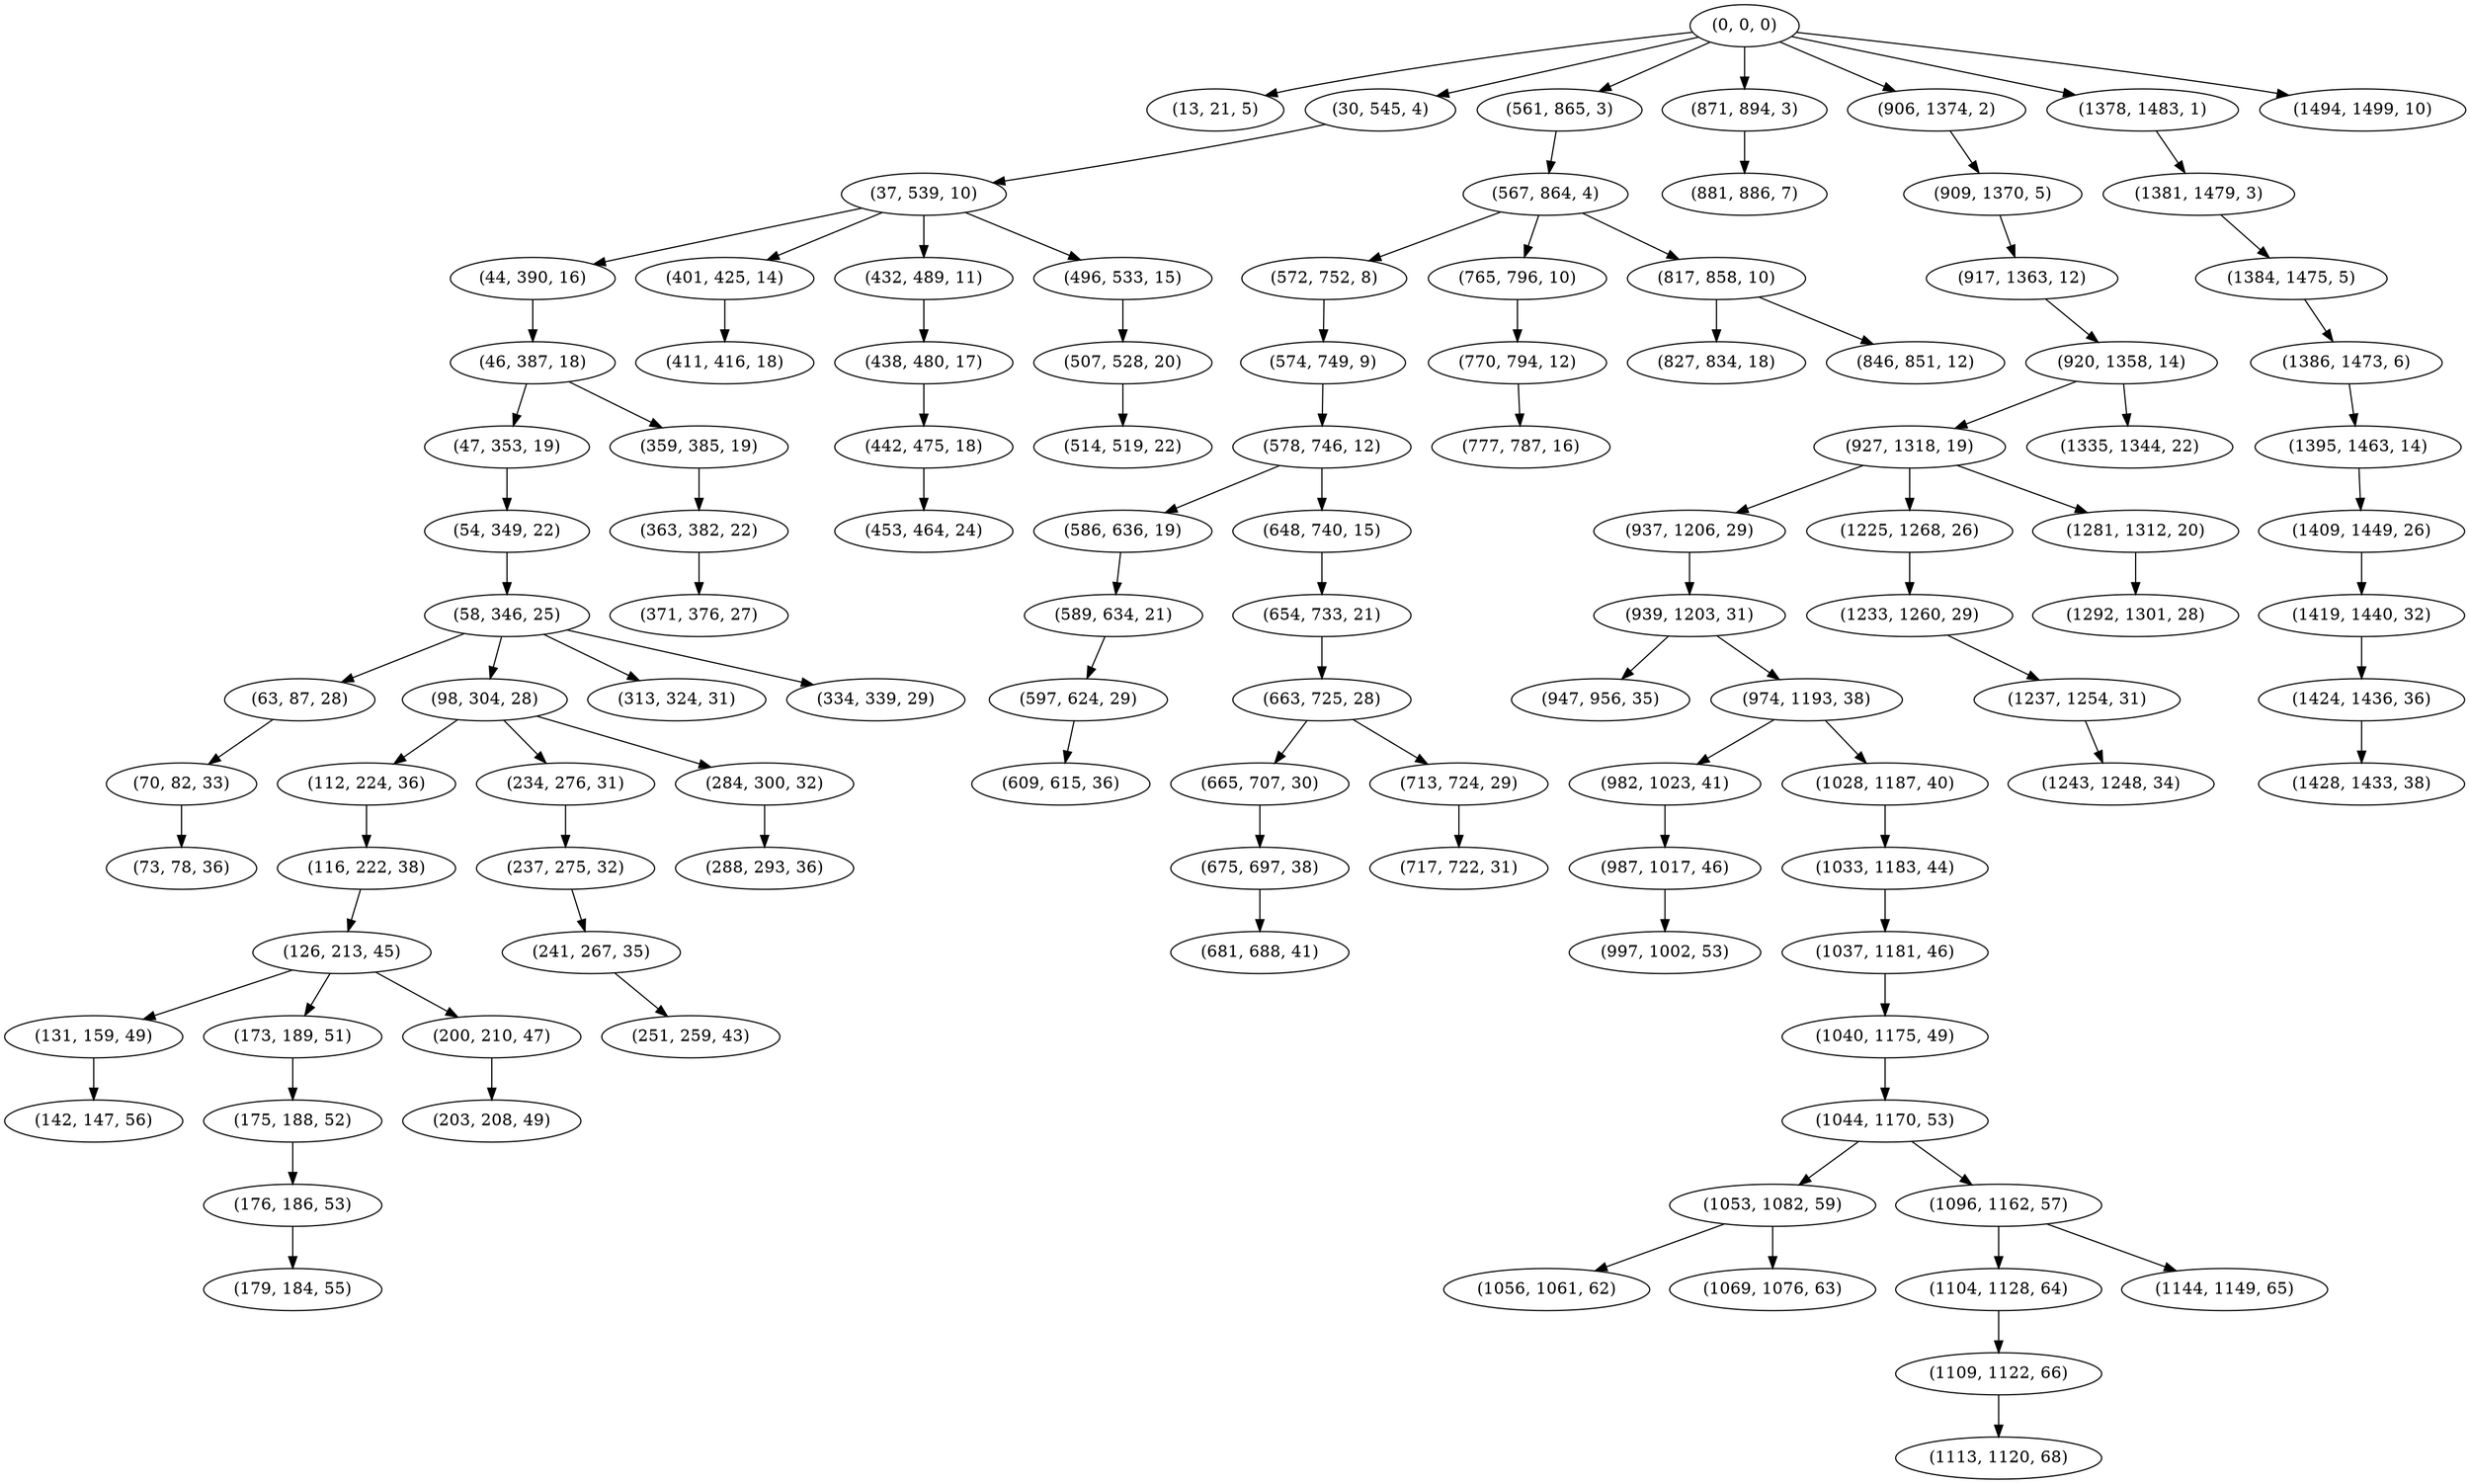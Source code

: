 digraph tree {
    "(0, 0, 0)";
    "(13, 21, 5)";
    "(30, 545, 4)";
    "(37, 539, 10)";
    "(44, 390, 16)";
    "(46, 387, 18)";
    "(47, 353, 19)";
    "(54, 349, 22)";
    "(58, 346, 25)";
    "(63, 87, 28)";
    "(70, 82, 33)";
    "(73, 78, 36)";
    "(98, 304, 28)";
    "(112, 224, 36)";
    "(116, 222, 38)";
    "(126, 213, 45)";
    "(131, 159, 49)";
    "(142, 147, 56)";
    "(173, 189, 51)";
    "(175, 188, 52)";
    "(176, 186, 53)";
    "(179, 184, 55)";
    "(200, 210, 47)";
    "(203, 208, 49)";
    "(234, 276, 31)";
    "(237, 275, 32)";
    "(241, 267, 35)";
    "(251, 259, 43)";
    "(284, 300, 32)";
    "(288, 293, 36)";
    "(313, 324, 31)";
    "(334, 339, 29)";
    "(359, 385, 19)";
    "(363, 382, 22)";
    "(371, 376, 27)";
    "(401, 425, 14)";
    "(411, 416, 18)";
    "(432, 489, 11)";
    "(438, 480, 17)";
    "(442, 475, 18)";
    "(453, 464, 24)";
    "(496, 533, 15)";
    "(507, 528, 20)";
    "(514, 519, 22)";
    "(561, 865, 3)";
    "(567, 864, 4)";
    "(572, 752, 8)";
    "(574, 749, 9)";
    "(578, 746, 12)";
    "(586, 636, 19)";
    "(589, 634, 21)";
    "(597, 624, 29)";
    "(609, 615, 36)";
    "(648, 740, 15)";
    "(654, 733, 21)";
    "(663, 725, 28)";
    "(665, 707, 30)";
    "(675, 697, 38)";
    "(681, 688, 41)";
    "(713, 724, 29)";
    "(717, 722, 31)";
    "(765, 796, 10)";
    "(770, 794, 12)";
    "(777, 787, 16)";
    "(817, 858, 10)";
    "(827, 834, 18)";
    "(846, 851, 12)";
    "(871, 894, 3)";
    "(881, 886, 7)";
    "(906, 1374, 2)";
    "(909, 1370, 5)";
    "(917, 1363, 12)";
    "(920, 1358, 14)";
    "(927, 1318, 19)";
    "(937, 1206, 29)";
    "(939, 1203, 31)";
    "(947, 956, 35)";
    "(974, 1193, 38)";
    "(982, 1023, 41)";
    "(987, 1017, 46)";
    "(997, 1002, 53)";
    "(1028, 1187, 40)";
    "(1033, 1183, 44)";
    "(1037, 1181, 46)";
    "(1040, 1175, 49)";
    "(1044, 1170, 53)";
    "(1053, 1082, 59)";
    "(1056, 1061, 62)";
    "(1069, 1076, 63)";
    "(1096, 1162, 57)";
    "(1104, 1128, 64)";
    "(1109, 1122, 66)";
    "(1113, 1120, 68)";
    "(1144, 1149, 65)";
    "(1225, 1268, 26)";
    "(1233, 1260, 29)";
    "(1237, 1254, 31)";
    "(1243, 1248, 34)";
    "(1281, 1312, 20)";
    "(1292, 1301, 28)";
    "(1335, 1344, 22)";
    "(1378, 1483, 1)";
    "(1381, 1479, 3)";
    "(1384, 1475, 5)";
    "(1386, 1473, 6)";
    "(1395, 1463, 14)";
    "(1409, 1449, 26)";
    "(1419, 1440, 32)";
    "(1424, 1436, 36)";
    "(1428, 1433, 38)";
    "(1494, 1499, 10)";
    "(0, 0, 0)" -> "(13, 21, 5)";
    "(0, 0, 0)" -> "(30, 545, 4)";
    "(0, 0, 0)" -> "(561, 865, 3)";
    "(0, 0, 0)" -> "(871, 894, 3)";
    "(0, 0, 0)" -> "(906, 1374, 2)";
    "(0, 0, 0)" -> "(1378, 1483, 1)";
    "(0, 0, 0)" -> "(1494, 1499, 10)";
    "(30, 545, 4)" -> "(37, 539, 10)";
    "(37, 539, 10)" -> "(44, 390, 16)";
    "(37, 539, 10)" -> "(401, 425, 14)";
    "(37, 539, 10)" -> "(432, 489, 11)";
    "(37, 539, 10)" -> "(496, 533, 15)";
    "(44, 390, 16)" -> "(46, 387, 18)";
    "(46, 387, 18)" -> "(47, 353, 19)";
    "(46, 387, 18)" -> "(359, 385, 19)";
    "(47, 353, 19)" -> "(54, 349, 22)";
    "(54, 349, 22)" -> "(58, 346, 25)";
    "(58, 346, 25)" -> "(63, 87, 28)";
    "(58, 346, 25)" -> "(98, 304, 28)";
    "(58, 346, 25)" -> "(313, 324, 31)";
    "(58, 346, 25)" -> "(334, 339, 29)";
    "(63, 87, 28)" -> "(70, 82, 33)";
    "(70, 82, 33)" -> "(73, 78, 36)";
    "(98, 304, 28)" -> "(112, 224, 36)";
    "(98, 304, 28)" -> "(234, 276, 31)";
    "(98, 304, 28)" -> "(284, 300, 32)";
    "(112, 224, 36)" -> "(116, 222, 38)";
    "(116, 222, 38)" -> "(126, 213, 45)";
    "(126, 213, 45)" -> "(131, 159, 49)";
    "(126, 213, 45)" -> "(173, 189, 51)";
    "(126, 213, 45)" -> "(200, 210, 47)";
    "(131, 159, 49)" -> "(142, 147, 56)";
    "(173, 189, 51)" -> "(175, 188, 52)";
    "(175, 188, 52)" -> "(176, 186, 53)";
    "(176, 186, 53)" -> "(179, 184, 55)";
    "(200, 210, 47)" -> "(203, 208, 49)";
    "(234, 276, 31)" -> "(237, 275, 32)";
    "(237, 275, 32)" -> "(241, 267, 35)";
    "(241, 267, 35)" -> "(251, 259, 43)";
    "(284, 300, 32)" -> "(288, 293, 36)";
    "(359, 385, 19)" -> "(363, 382, 22)";
    "(363, 382, 22)" -> "(371, 376, 27)";
    "(401, 425, 14)" -> "(411, 416, 18)";
    "(432, 489, 11)" -> "(438, 480, 17)";
    "(438, 480, 17)" -> "(442, 475, 18)";
    "(442, 475, 18)" -> "(453, 464, 24)";
    "(496, 533, 15)" -> "(507, 528, 20)";
    "(507, 528, 20)" -> "(514, 519, 22)";
    "(561, 865, 3)" -> "(567, 864, 4)";
    "(567, 864, 4)" -> "(572, 752, 8)";
    "(567, 864, 4)" -> "(765, 796, 10)";
    "(567, 864, 4)" -> "(817, 858, 10)";
    "(572, 752, 8)" -> "(574, 749, 9)";
    "(574, 749, 9)" -> "(578, 746, 12)";
    "(578, 746, 12)" -> "(586, 636, 19)";
    "(578, 746, 12)" -> "(648, 740, 15)";
    "(586, 636, 19)" -> "(589, 634, 21)";
    "(589, 634, 21)" -> "(597, 624, 29)";
    "(597, 624, 29)" -> "(609, 615, 36)";
    "(648, 740, 15)" -> "(654, 733, 21)";
    "(654, 733, 21)" -> "(663, 725, 28)";
    "(663, 725, 28)" -> "(665, 707, 30)";
    "(663, 725, 28)" -> "(713, 724, 29)";
    "(665, 707, 30)" -> "(675, 697, 38)";
    "(675, 697, 38)" -> "(681, 688, 41)";
    "(713, 724, 29)" -> "(717, 722, 31)";
    "(765, 796, 10)" -> "(770, 794, 12)";
    "(770, 794, 12)" -> "(777, 787, 16)";
    "(817, 858, 10)" -> "(827, 834, 18)";
    "(817, 858, 10)" -> "(846, 851, 12)";
    "(871, 894, 3)" -> "(881, 886, 7)";
    "(906, 1374, 2)" -> "(909, 1370, 5)";
    "(909, 1370, 5)" -> "(917, 1363, 12)";
    "(917, 1363, 12)" -> "(920, 1358, 14)";
    "(920, 1358, 14)" -> "(927, 1318, 19)";
    "(920, 1358, 14)" -> "(1335, 1344, 22)";
    "(927, 1318, 19)" -> "(937, 1206, 29)";
    "(927, 1318, 19)" -> "(1225, 1268, 26)";
    "(927, 1318, 19)" -> "(1281, 1312, 20)";
    "(937, 1206, 29)" -> "(939, 1203, 31)";
    "(939, 1203, 31)" -> "(947, 956, 35)";
    "(939, 1203, 31)" -> "(974, 1193, 38)";
    "(974, 1193, 38)" -> "(982, 1023, 41)";
    "(974, 1193, 38)" -> "(1028, 1187, 40)";
    "(982, 1023, 41)" -> "(987, 1017, 46)";
    "(987, 1017, 46)" -> "(997, 1002, 53)";
    "(1028, 1187, 40)" -> "(1033, 1183, 44)";
    "(1033, 1183, 44)" -> "(1037, 1181, 46)";
    "(1037, 1181, 46)" -> "(1040, 1175, 49)";
    "(1040, 1175, 49)" -> "(1044, 1170, 53)";
    "(1044, 1170, 53)" -> "(1053, 1082, 59)";
    "(1044, 1170, 53)" -> "(1096, 1162, 57)";
    "(1053, 1082, 59)" -> "(1056, 1061, 62)";
    "(1053, 1082, 59)" -> "(1069, 1076, 63)";
    "(1096, 1162, 57)" -> "(1104, 1128, 64)";
    "(1096, 1162, 57)" -> "(1144, 1149, 65)";
    "(1104, 1128, 64)" -> "(1109, 1122, 66)";
    "(1109, 1122, 66)" -> "(1113, 1120, 68)";
    "(1225, 1268, 26)" -> "(1233, 1260, 29)";
    "(1233, 1260, 29)" -> "(1237, 1254, 31)";
    "(1237, 1254, 31)" -> "(1243, 1248, 34)";
    "(1281, 1312, 20)" -> "(1292, 1301, 28)";
    "(1378, 1483, 1)" -> "(1381, 1479, 3)";
    "(1381, 1479, 3)" -> "(1384, 1475, 5)";
    "(1384, 1475, 5)" -> "(1386, 1473, 6)";
    "(1386, 1473, 6)" -> "(1395, 1463, 14)";
    "(1395, 1463, 14)" -> "(1409, 1449, 26)";
    "(1409, 1449, 26)" -> "(1419, 1440, 32)";
    "(1419, 1440, 32)" -> "(1424, 1436, 36)";
    "(1424, 1436, 36)" -> "(1428, 1433, 38)";
}
